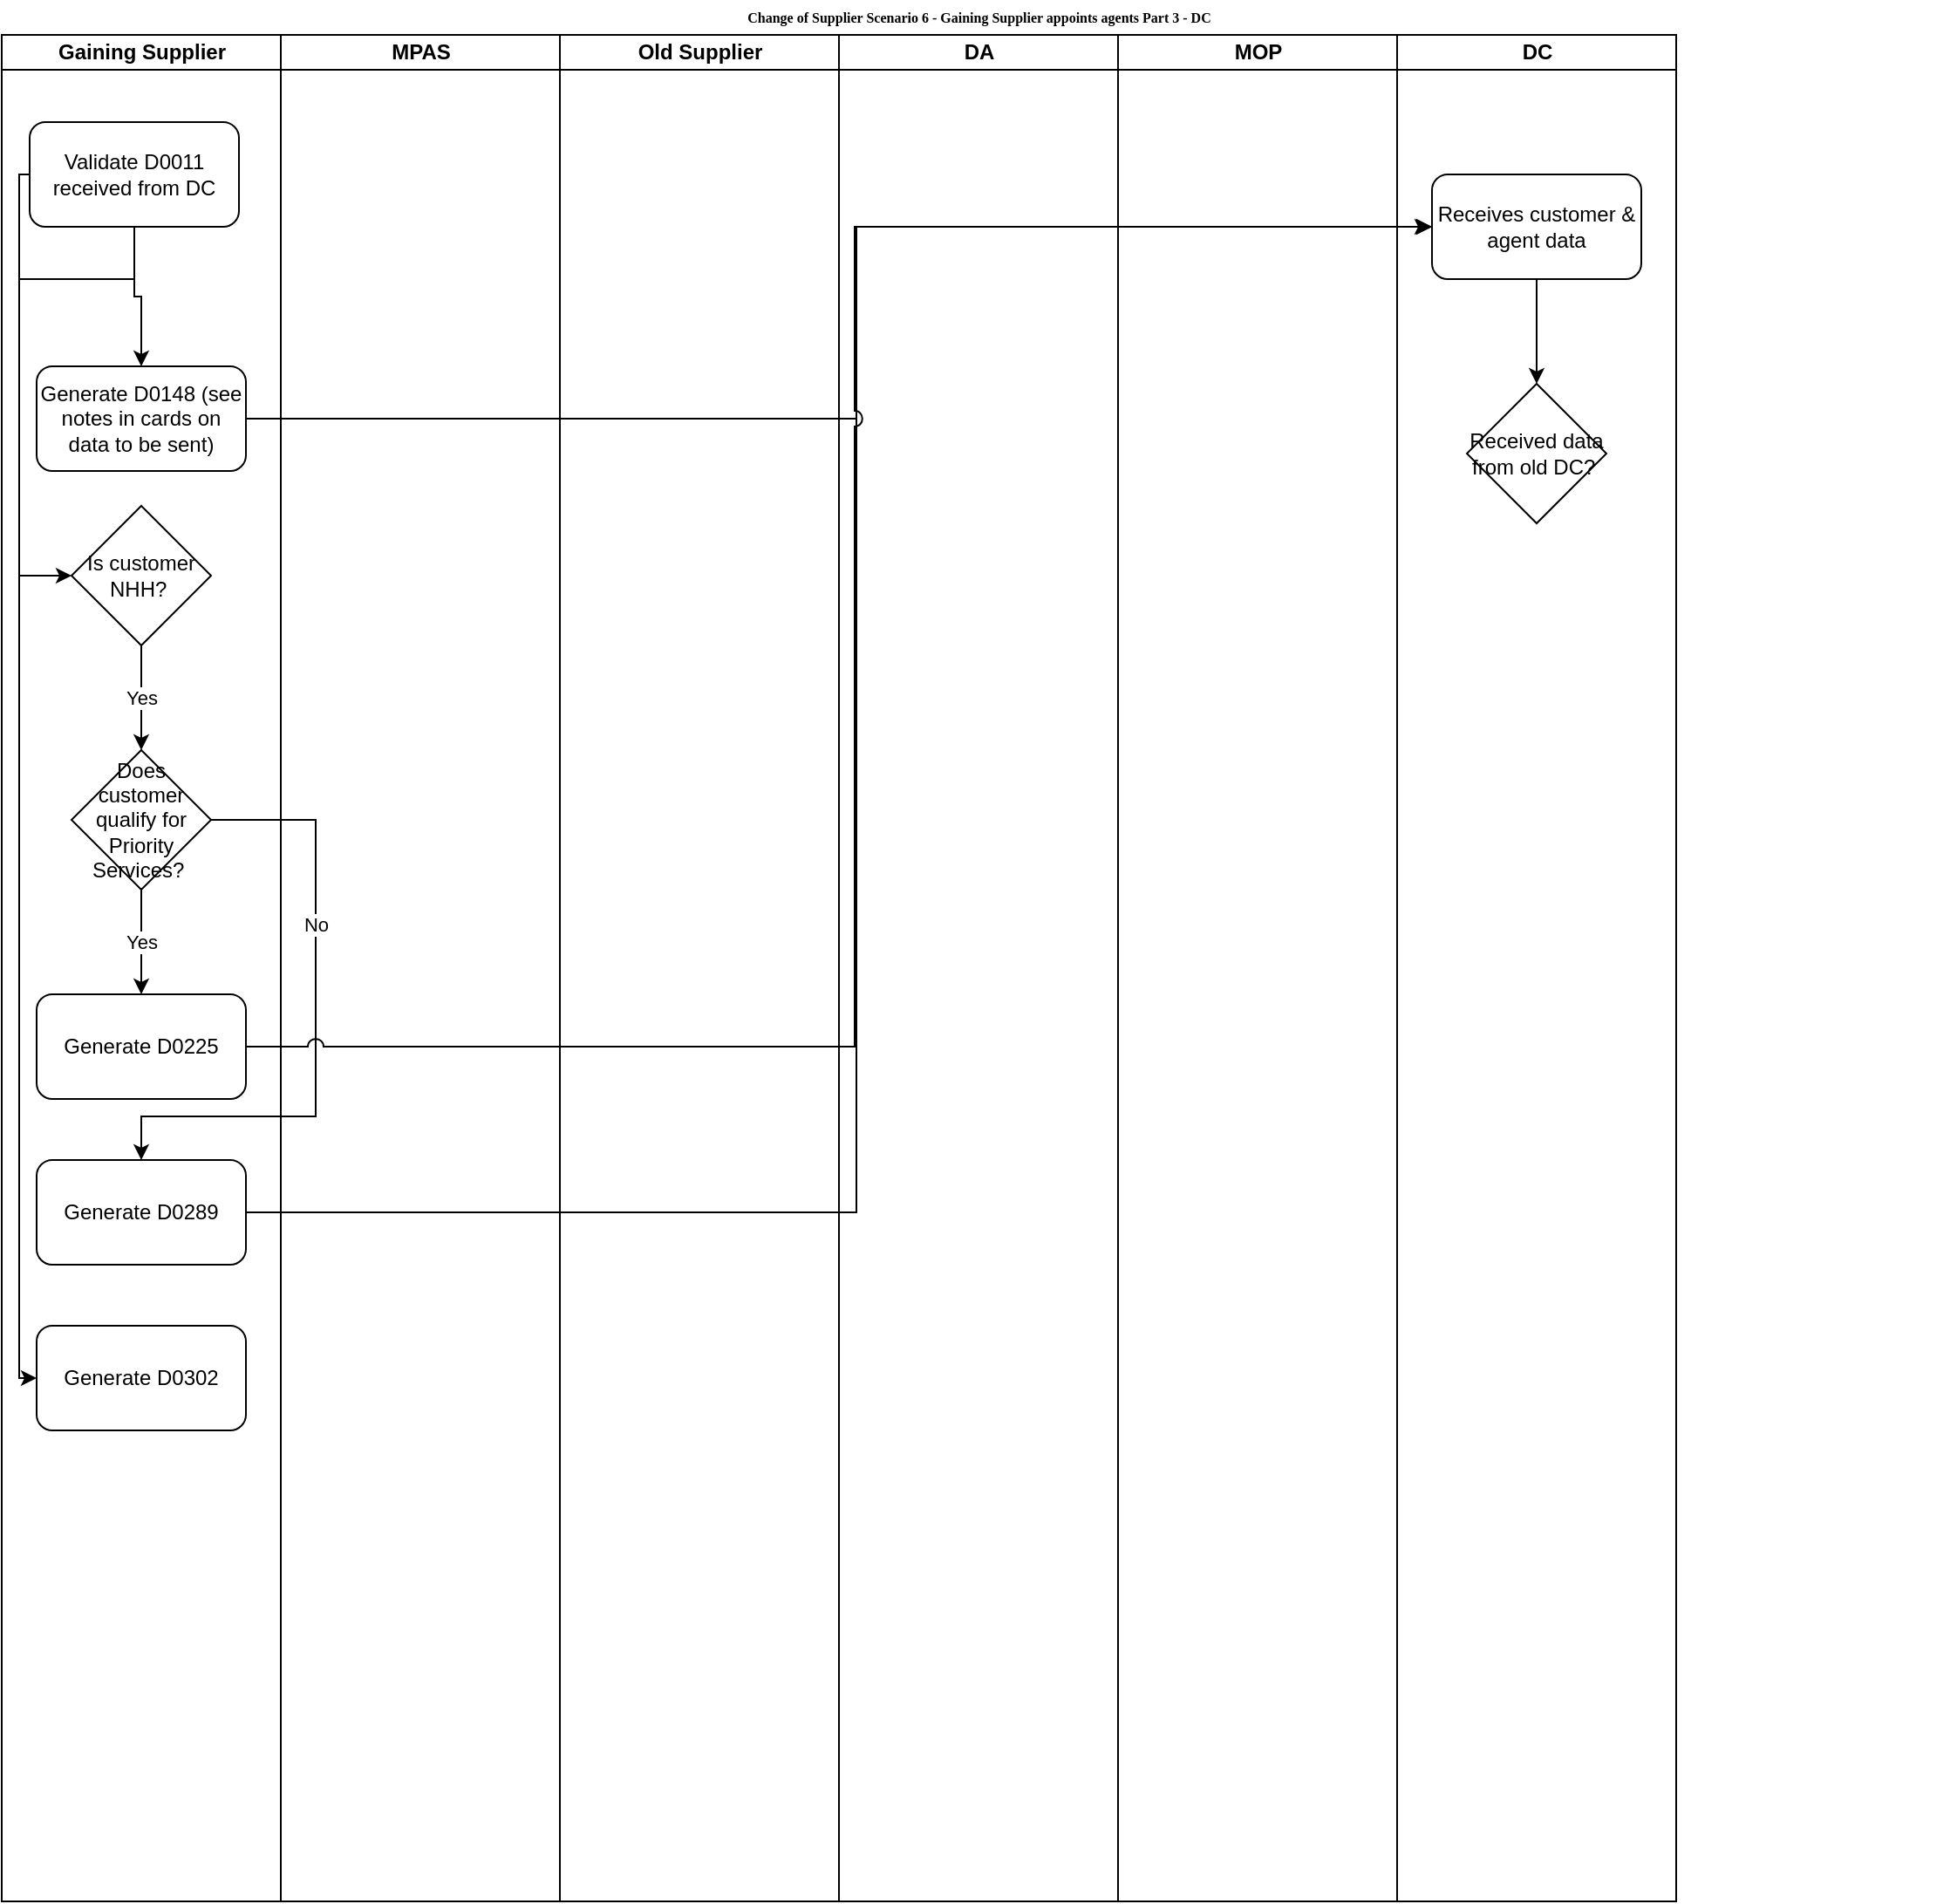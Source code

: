 <mxfile version="10.9.4" type="github"><diagram name="Page-1" id="74e2e168-ea6b-b213-b513-2b3c1d86103e"><mxGraphModel dx="750" dy="566" grid="1" gridSize="10" guides="1" tooltips="1" connect="1" arrows="1" fold="1" page="1" pageScale="1" pageWidth="827" pageHeight="1169" background="#ffffff" math="0" shadow="0"><root><mxCell id="0"/><mxCell id="1" parent="0"/><mxCell id="77e6c97f196da883-1" value="Change of Supplier Scenario 6 - Gaining Supplier appoints agents Part 3 - DC" style="swimlane;html=1;childLayout=stackLayout;startSize=20;rounded=0;shadow=0;labelBackgroundColor=none;strokeColor=none;strokeWidth=1;fillColor=#ffffff;fontFamily=Verdana;fontSize=8;fontColor=#000000;align=center;" parent="1" vertex="1"><mxGeometry x="70" y="40" width="1120" height="1090" as="geometry"/></mxCell><mxCell id="77e6c97f196da883-2" value="Gaining Supplier" style="swimlane;html=1;startSize=20;" parent="77e6c97f196da883-1" vertex="1"><mxGeometry y="20" width="160" height="1070" as="geometry"/></mxCell><mxCell id="zIyODxOTTqoCsG_aiIHh-21" style="edgeStyle=orthogonalEdgeStyle;rounded=0;orthogonalLoop=1;jettySize=auto;html=1;exitX=0.5;exitY=1;exitDx=0;exitDy=0;" parent="77e6c97f196da883-2" edge="1"><mxGeometry relative="1" as="geometry"><mxPoint x="80" y="800" as="sourcePoint"/><mxPoint x="80" y="800" as="targetPoint"/></mxGeometry></mxCell><mxCell id="-b-02NVAOYOq4XnSHxcU-2" style="edgeStyle=orthogonalEdgeStyle;rounded=0;orthogonalLoop=1;jettySize=auto;html=1;exitX=0.5;exitY=1;exitDx=0;exitDy=0;entryX=0.5;entryY=0;entryDx=0;entryDy=0;" parent="77e6c97f196da883-2" source="8GCFweuIL4JDo90L80H1-16" target="-b-02NVAOYOq4XnSHxcU-1" edge="1"><mxGeometry relative="1" as="geometry"/></mxCell><mxCell id="-b-02NVAOYOq4XnSHxcU-5" style="edgeStyle=orthogonalEdgeStyle;rounded=0;orthogonalLoop=1;jettySize=auto;html=1;entryX=0;entryY=0.5;entryDx=0;entryDy=0;" parent="77e6c97f196da883-2" source="8GCFweuIL4JDo90L80H1-16" target="769v0rRgit_Oblz5xD-2-1" edge="1"><mxGeometry relative="1" as="geometry"><Array as="points"><mxPoint x="10" y="80"/><mxPoint x="10" y="310"/></Array></mxGeometry></mxCell><mxCell id="-b-02NVAOYOq4XnSHxcU-9" style="edgeStyle=orthogonalEdgeStyle;rounded=0;orthogonalLoop=1;jettySize=auto;html=1;entryX=0;entryY=0.5;entryDx=0;entryDy=0;" parent="77e6c97f196da883-2" source="8GCFweuIL4JDo90L80H1-16" target="-b-02NVAOYOq4XnSHxcU-8" edge="1"><mxGeometry relative="1" as="geometry"><Array as="points"><mxPoint x="76" y="140"/><mxPoint x="10" y="140"/><mxPoint x="10" y="770"/></Array></mxGeometry></mxCell><mxCell id="8GCFweuIL4JDo90L80H1-16" value="Validate D0011 received from DC" style="rounded=1;whiteSpace=wrap;html=1;" parent="77e6c97f196da883-2" vertex="1"><mxGeometry x="16" y="50" width="120" height="60" as="geometry"/></mxCell><mxCell id="-b-02NVAOYOq4XnSHxcU-1" value="Generate D0148 (see notes in cards on data to be sent)" style="rounded=1;whiteSpace=wrap;html=1;" parent="77e6c97f196da883-2" vertex="1"><mxGeometry x="20" y="190" width="120" height="60" as="geometry"/></mxCell><mxCell id="-b-02NVAOYOq4XnSHxcU-7" value="Yes" style="edgeStyle=orthogonalEdgeStyle;rounded=0;orthogonalLoop=1;jettySize=auto;html=1;exitX=0.5;exitY=1;exitDx=0;exitDy=0;" parent="77e6c97f196da883-2" source="-b-02NVAOYOq4XnSHxcU-4" target="-b-02NVAOYOq4XnSHxcU-6" edge="1"><mxGeometry relative="1" as="geometry"/></mxCell><mxCell id="769v0rRgit_Oblz5xD-2-6" value="No" style="edgeStyle=orthogonalEdgeStyle;rounded=0;orthogonalLoop=1;jettySize=auto;html=1;exitX=1;exitY=0.5;exitDx=0;exitDy=0;entryX=0.5;entryY=0;entryDx=0;entryDy=0;jumpStyle=arc;jumpSize=9;" edge="1" parent="77e6c97f196da883-2" source="-b-02NVAOYOq4XnSHxcU-4" target="769v0rRgit_Oblz5xD-2-5"><mxGeometry x="-0.324" relative="1" as="geometry"><Array as="points"><mxPoint x="180" y="450"/><mxPoint x="180" y="620"/><mxPoint x="80" y="620"/></Array><mxPoint as="offset"/></mxGeometry></mxCell><mxCell id="-b-02NVAOYOq4XnSHxcU-4" value="Does customer qualify for Priority Services?&amp;nbsp;" style="rhombus;whiteSpace=wrap;html=1;" parent="77e6c97f196da883-2" vertex="1"><mxGeometry x="40" y="410" width="80" height="80" as="geometry"/></mxCell><mxCell id="-b-02NVAOYOq4XnSHxcU-6" value="Generate D0225" style="rounded=1;whiteSpace=wrap;html=1;" parent="77e6c97f196da883-2" vertex="1"><mxGeometry x="20" y="550" width="120" height="60" as="geometry"/></mxCell><mxCell id="-b-02NVAOYOq4XnSHxcU-8" value="Generate D0302" style="rounded=1;whiteSpace=wrap;html=1;" parent="77e6c97f196da883-2" vertex="1"><mxGeometry x="20" y="740" width="120" height="60" as="geometry"/></mxCell><mxCell id="769v0rRgit_Oblz5xD-2-2" value="Yes" style="edgeStyle=orthogonalEdgeStyle;rounded=0;orthogonalLoop=1;jettySize=auto;html=1;exitX=0.5;exitY=1;exitDx=0;exitDy=0;entryX=0.5;entryY=0;entryDx=0;entryDy=0;" edge="1" parent="77e6c97f196da883-2" source="769v0rRgit_Oblz5xD-2-1" target="-b-02NVAOYOq4XnSHxcU-4"><mxGeometry relative="1" as="geometry"/></mxCell><mxCell id="769v0rRgit_Oblz5xD-2-1" value="Is customer NHH?&amp;nbsp;" style="rhombus;whiteSpace=wrap;html=1;" vertex="1" parent="77e6c97f196da883-2"><mxGeometry x="40" y="270" width="80" height="80" as="geometry"/></mxCell><mxCell id="769v0rRgit_Oblz5xD-2-5" value="Generate D0289" style="rounded=1;whiteSpace=wrap;html=1;" vertex="1" parent="77e6c97f196da883-2"><mxGeometry x="20" y="645" width="120" height="60" as="geometry"/></mxCell><mxCell id="77e6c97f196da883-3" value="MPAS" style="swimlane;html=1;startSize=20;" parent="77e6c97f196da883-1" vertex="1"><mxGeometry x="160" y="20" width="160" height="1070" as="geometry"/></mxCell><mxCell id="77e6c97f196da883-4" value="Old Supplier" style="swimlane;html=1;startSize=20;" parent="77e6c97f196da883-1" vertex="1"><mxGeometry x="320" y="20" width="160" height="1070" as="geometry"/></mxCell><mxCell id="wQQ8Tt-gBdMGujzAyKJH-7" value="DA" style="swimlane;html=1;startSize=20;" parent="77e6c97f196da883-1" vertex="1"><mxGeometry x="480" y="20" width="160" height="1070" as="geometry"/></mxCell><mxCell id="77e6c97f196da883-5" value="MOP" style="swimlane;html=1;startSize=20;" parent="77e6c97f196da883-1" vertex="1"><mxGeometry x="640" y="20" width="160" height="1070" as="geometry"/></mxCell><mxCell id="77e6c97f196da883-7" value="DC" style="swimlane;html=1;startSize=20;" parent="77e6c97f196da883-1" vertex="1"><mxGeometry x="800" y="20" width="160" height="1070" as="geometry"/></mxCell><mxCell id="-b-02NVAOYOq4XnSHxcU-16" style="edgeStyle=orthogonalEdgeStyle;rounded=0;orthogonalLoop=1;jettySize=auto;html=1;exitX=0.5;exitY=1;exitDx=0;exitDy=0;" parent="77e6c97f196da883-7" source="-b-02NVAOYOq4XnSHxcU-3" target="-b-02NVAOYOq4XnSHxcU-14" edge="1"><mxGeometry relative="1" as="geometry"/></mxCell><mxCell id="-b-02NVAOYOq4XnSHxcU-3" value="Receives customer &amp;amp; agent data" style="rounded=1;whiteSpace=wrap;html=1;" parent="77e6c97f196da883-7" vertex="1"><mxGeometry x="20" y="80" width="120" height="60" as="geometry"/></mxCell><mxCell id="-b-02NVAOYOq4XnSHxcU-14" value="Received data from old DC?&amp;nbsp;" style="rhombus;whiteSpace=wrap;html=1;" parent="77e6c97f196da883-7" vertex="1"><mxGeometry x="40" y="200" width="80" height="80" as="geometry"/></mxCell><mxCell id="-b-02NVAOYOq4XnSHxcU-10" style="edgeStyle=orthogonalEdgeStyle;rounded=0;orthogonalLoop=1;jettySize=auto;html=1;exitX=1;exitY=0.5;exitDx=0;exitDy=0;entryX=0;entryY=0.5;entryDx=0;entryDy=0;" parent="77e6c97f196da883-1" source="-b-02NVAOYOq4XnSHxcU-1" target="-b-02NVAOYOq4XnSHxcU-3" edge="1"><mxGeometry relative="1" as="geometry"><Array as="points"><mxPoint x="490" y="240"/><mxPoint x="490" y="130"/></Array></mxGeometry></mxCell><mxCell id="769v0rRgit_Oblz5xD-2-7" style="edgeStyle=orthogonalEdgeStyle;rounded=0;jumpStyle=arc;jumpSize=9;orthogonalLoop=1;jettySize=auto;html=1;exitX=1;exitY=0.5;exitDx=0;exitDy=0;entryX=0;entryY=0.5;entryDx=0;entryDy=0;" edge="1" parent="77e6c97f196da883-1" source="769v0rRgit_Oblz5xD-2-5" target="-b-02NVAOYOq4XnSHxcU-3"><mxGeometry relative="1" as="geometry"><Array as="points"><mxPoint x="490" y="695"/><mxPoint x="490" y="130"/></Array></mxGeometry></mxCell><mxCell id="-b-02NVAOYOq4XnSHxcU-12" style="edgeStyle=orthogonalEdgeStyle;rounded=0;orthogonalLoop=1;jettySize=auto;html=1;exitX=1;exitY=0.5;exitDx=0;exitDy=0;jumpStyle=arc;jumpSize=9;" parent="1" edge="1" source="-b-02NVAOYOq4XnSHxcU-6"><mxGeometry relative="1" as="geometry"><mxPoint x="889" y="170" as="targetPoint"/><mxPoint x="209" y="595" as="sourcePoint"/><Array as="points"><mxPoint x="559" y="640"/><mxPoint x="559" y="170"/></Array></mxGeometry></mxCell></root></mxGraphModel></diagram></mxfile>